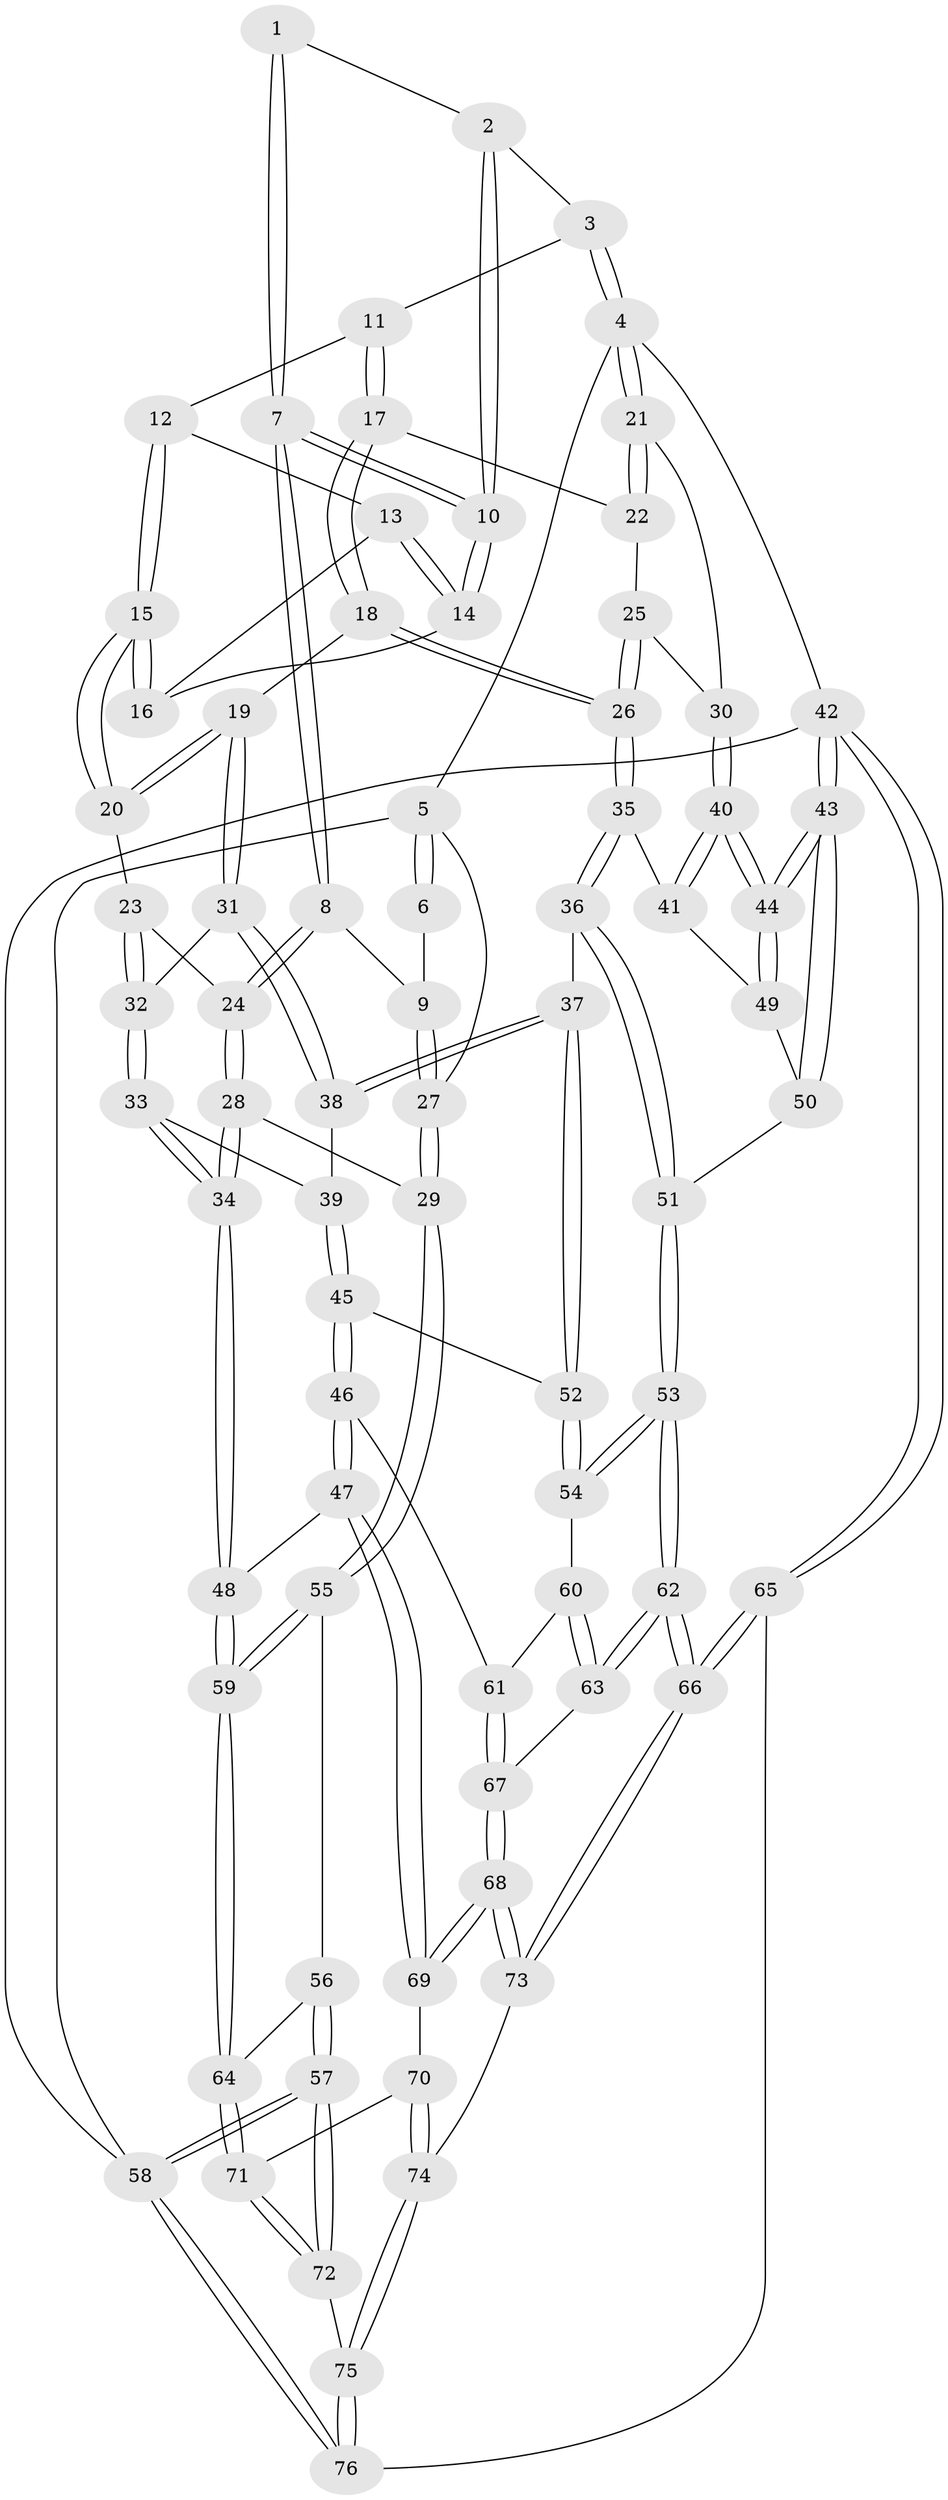 // Generated by graph-tools (version 1.1) at 2025/03/03/09/25 03:03:26]
// undirected, 76 vertices, 187 edges
graph export_dot {
graph [start="1"]
  node [color=gray90,style=filled];
  1 [pos="+0.2473859028795914+0"];
  2 [pos="+0.5319582814907777+0"];
  3 [pos="+0.5839111697339484+0"];
  4 [pos="+1+0"];
  5 [pos="+0+0"];
  6 [pos="+0.03497307306837618+0"];
  7 [pos="+0.2733630767104491+0.1131456527519224"];
  8 [pos="+0.23418392346816158+0.1640462730126738"];
  9 [pos="+0.22894730923689796+0.16288735232112772"];
  10 [pos="+0.29132143225858936+0.10765213111936518"];
  11 [pos="+0.5751403381215662+0"];
  12 [pos="+0.5318220806996425+0"];
  13 [pos="+0.43835802117189576+0.039330262609718544"];
  14 [pos="+0.30035207934832664+0.10661658403824274"];
  15 [pos="+0.4588800671502946+0.17653405417659662"];
  16 [pos="+0.4132003317092477+0.13499398247042382"];
  17 [pos="+0.6463136116022463+0.13634605171650066"];
  18 [pos="+0.5996811475035101+0.24937717540411727"];
  19 [pos="+0.5644476071463479+0.26878241809291936"];
  20 [pos="+0.4713094168401804+0.2252693644750398"];
  21 [pos="+1+0"];
  22 [pos="+0.7532504385620051+0.1437000362332718"];
  23 [pos="+0.3252338841308375+0.26356024638693265"];
  24 [pos="+0.27892624417069983+0.2598328583692511"];
  25 [pos="+0.8334710763790552+0.24314790029252023"];
  26 [pos="+0.7881592416208951+0.3536189827433576"];
  27 [pos="+0+0.10576361861401358"];
  28 [pos="+0.21585545338043657+0.42403620049854096"];
  29 [pos="+0+0.39608950314084546"];
  30 [pos="+1+0.00027221311533375377"];
  31 [pos="+0.5474338721112473+0.3295196584672453"];
  32 [pos="+0.4388818976596699+0.3896122923008578"];
  33 [pos="+0.41874768132561185+0.4276549758417337"];
  34 [pos="+0.29089311519913646+0.5296830813820095"];
  35 [pos="+0.8039409519162144+0.3990799564381951"];
  36 [pos="+0.7471231750728919+0.45141623117526763"];
  37 [pos="+0.6002945856642516+0.4746143217206"];
  38 [pos="+0.5924474292297315+0.4680160063257841"];
  39 [pos="+0.5203395184313405+0.4862598387186515"];
  40 [pos="+1+0.37805745442971744"];
  41 [pos="+0.8453195782983681+0.4159201903722988"];
  42 [pos="+1+1"];
  43 [pos="+1+0.8672075559164591"];
  44 [pos="+1+0.6919414753561639"];
  45 [pos="+0.41091959057417027+0.595952383989985"];
  46 [pos="+0.36813848451345554+0.6189332697414927"];
  47 [pos="+0.3338325936063845+0.6072917291553984"];
  48 [pos="+0.30151197604380087+0.5859289744359751"];
  49 [pos="+0.8718253141211751+0.5291595044456386"];
  50 [pos="+0.8226092837823626+0.647298056826746"];
  51 [pos="+0.7401984185825409+0.6522753736728728"];
  52 [pos="+0.5997319436618542+0.5667204471103111"];
  53 [pos="+0.7373156997136068+0.6542657541067638"];
  54 [pos="+0.6268973286261053+0.6266193641361977"];
  55 [pos="+0+0.40735587800861156"];
  56 [pos="+0+0.5070658602859348"];
  57 [pos="+0+1"];
  58 [pos="+0+1"];
  59 [pos="+0.1857975588834664+0.6692062189032654"];
  60 [pos="+0.5897753254380818+0.6617232260418117"];
  61 [pos="+0.3875939279168486+0.6382635811177311"];
  62 [pos="+0.7122079610293598+0.8585277843450668"];
  63 [pos="+0.5518412975610342+0.8163108116923635"];
  64 [pos="+0.14117724027099726+0.7369959752107307"];
  65 [pos="+1+1"];
  66 [pos="+0.8629972896933663+1"];
  67 [pos="+0.4918523361648942+0.8307669452326482"];
  68 [pos="+0.48517507671404503+0.8399647061986123"];
  69 [pos="+0.31667564119687913+0.7964964667934478"];
  70 [pos="+0.2696376247624989+0.8566422546941802"];
  71 [pos="+0.11015085165082847+0.8372231535041611"];
  72 [pos="+0.08251896715853309+0.8643171284261407"];
  73 [pos="+0.4436995835303656+0.930099462447379"];
  74 [pos="+0.40603697283170465+0.979846875090944"];
  75 [pos="+0.3897757186016704+1"];
  76 [pos="+0.39009253598105487+1"];
  1 -- 2;
  1 -- 7;
  1 -- 7;
  2 -- 3;
  2 -- 10;
  2 -- 10;
  3 -- 4;
  3 -- 4;
  3 -- 11;
  4 -- 5;
  4 -- 21;
  4 -- 21;
  4 -- 42;
  5 -- 6;
  5 -- 6;
  5 -- 27;
  5 -- 58;
  6 -- 9;
  7 -- 8;
  7 -- 8;
  7 -- 10;
  7 -- 10;
  8 -- 9;
  8 -- 24;
  8 -- 24;
  9 -- 27;
  9 -- 27;
  10 -- 14;
  10 -- 14;
  11 -- 12;
  11 -- 17;
  11 -- 17;
  12 -- 13;
  12 -- 15;
  12 -- 15;
  13 -- 14;
  13 -- 14;
  13 -- 16;
  14 -- 16;
  15 -- 16;
  15 -- 16;
  15 -- 20;
  15 -- 20;
  17 -- 18;
  17 -- 18;
  17 -- 22;
  18 -- 19;
  18 -- 26;
  18 -- 26;
  19 -- 20;
  19 -- 20;
  19 -- 31;
  19 -- 31;
  20 -- 23;
  21 -- 22;
  21 -- 22;
  21 -- 30;
  22 -- 25;
  23 -- 24;
  23 -- 32;
  23 -- 32;
  24 -- 28;
  24 -- 28;
  25 -- 26;
  25 -- 26;
  25 -- 30;
  26 -- 35;
  26 -- 35;
  27 -- 29;
  27 -- 29;
  28 -- 29;
  28 -- 34;
  28 -- 34;
  29 -- 55;
  29 -- 55;
  30 -- 40;
  30 -- 40;
  31 -- 32;
  31 -- 38;
  31 -- 38;
  32 -- 33;
  32 -- 33;
  33 -- 34;
  33 -- 34;
  33 -- 39;
  34 -- 48;
  34 -- 48;
  35 -- 36;
  35 -- 36;
  35 -- 41;
  36 -- 37;
  36 -- 51;
  36 -- 51;
  37 -- 38;
  37 -- 38;
  37 -- 52;
  37 -- 52;
  38 -- 39;
  39 -- 45;
  39 -- 45;
  40 -- 41;
  40 -- 41;
  40 -- 44;
  40 -- 44;
  41 -- 49;
  42 -- 43;
  42 -- 43;
  42 -- 65;
  42 -- 65;
  42 -- 58;
  43 -- 44;
  43 -- 44;
  43 -- 50;
  43 -- 50;
  44 -- 49;
  44 -- 49;
  45 -- 46;
  45 -- 46;
  45 -- 52;
  46 -- 47;
  46 -- 47;
  46 -- 61;
  47 -- 48;
  47 -- 69;
  47 -- 69;
  48 -- 59;
  48 -- 59;
  49 -- 50;
  50 -- 51;
  51 -- 53;
  51 -- 53;
  52 -- 54;
  52 -- 54;
  53 -- 54;
  53 -- 54;
  53 -- 62;
  53 -- 62;
  54 -- 60;
  55 -- 56;
  55 -- 59;
  55 -- 59;
  56 -- 57;
  56 -- 57;
  56 -- 64;
  57 -- 58;
  57 -- 58;
  57 -- 72;
  57 -- 72;
  58 -- 76;
  58 -- 76;
  59 -- 64;
  59 -- 64;
  60 -- 61;
  60 -- 63;
  60 -- 63;
  61 -- 67;
  61 -- 67;
  62 -- 63;
  62 -- 63;
  62 -- 66;
  62 -- 66;
  63 -- 67;
  64 -- 71;
  64 -- 71;
  65 -- 66;
  65 -- 66;
  65 -- 76;
  66 -- 73;
  66 -- 73;
  67 -- 68;
  67 -- 68;
  68 -- 69;
  68 -- 69;
  68 -- 73;
  68 -- 73;
  69 -- 70;
  70 -- 71;
  70 -- 74;
  70 -- 74;
  71 -- 72;
  71 -- 72;
  72 -- 75;
  73 -- 74;
  74 -- 75;
  74 -- 75;
  75 -- 76;
  75 -- 76;
}
